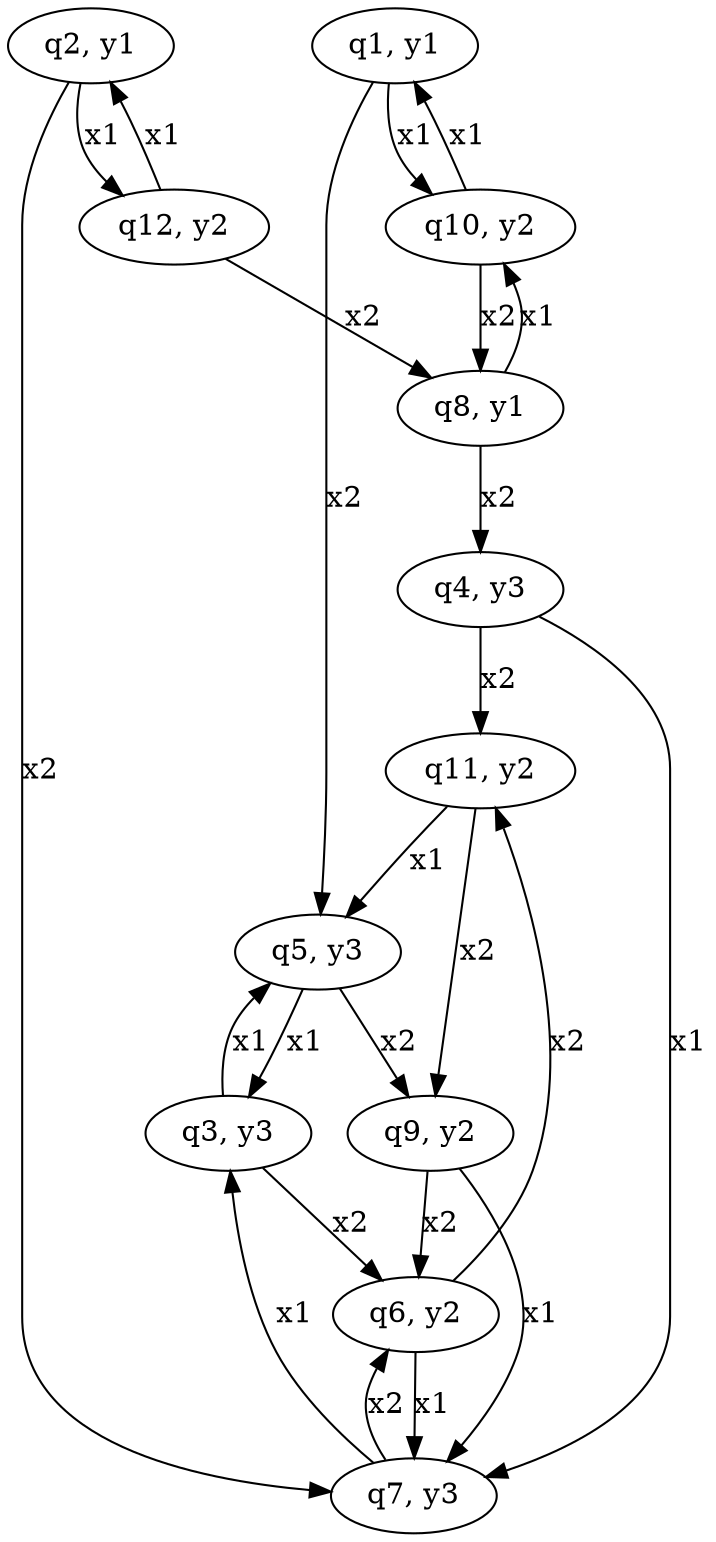 digraph G {
"q1, y1";
"q10, y2";
"q11, y2";
"q12, y2";
"q2, y1";
"q3, y3";
"q4, y3";
"q5, y3";
"q6, y2";
"q7, y3";
"q8, y1";
"q9, y2";
"q1, y1" -> "q10, y2" [label="x1"];
"q1, y1" -> "q5, y3" [label="x2"];
"q10, y2" -> "q1, y1" [label="x1"];
"q10, y2" -> "q8, y1" [label="x2"];
"q11, y2" -> "q5, y3" [label="x1"];
"q11, y2" -> "q9, y2" [label="x2"];
"q12, y2" -> "q2, y1" [label="x1"];
"q12, y2" -> "q8, y1" [label="x2"];
"q2, y1" -> "q12, y2" [label="x1"];
"q2, y1" -> "q7, y3" [label="x2"];
"q3, y3" -> "q5, y3" [label="x1"];
"q3, y3" -> "q6, y2" [label="x2"];
"q4, y3" -> "q11, y2" [label="x2"];
"q4, y3" -> "q7, y3" [label="x1"];
"q5, y3" -> "q3, y3" [label="x1"];
"q5, y3" -> "q9, y2" [label="x2"];
"q6, y2" -> "q11, y2" [label="x2"];
"q6, y2" -> "q7, y3" [label="x1"];
"q7, y3" -> "q3, y3" [label="x1"];
"q7, y3" -> "q6, y2" [label="x2"];
"q8, y1" -> "q10, y2" [label="x1"];
"q8, y1" -> "q4, y3" [label="x2"];
"q9, y2" -> "q6, y2" [label="x2"];
"q9, y2" -> "q7, y3" [label="x1"];
}
